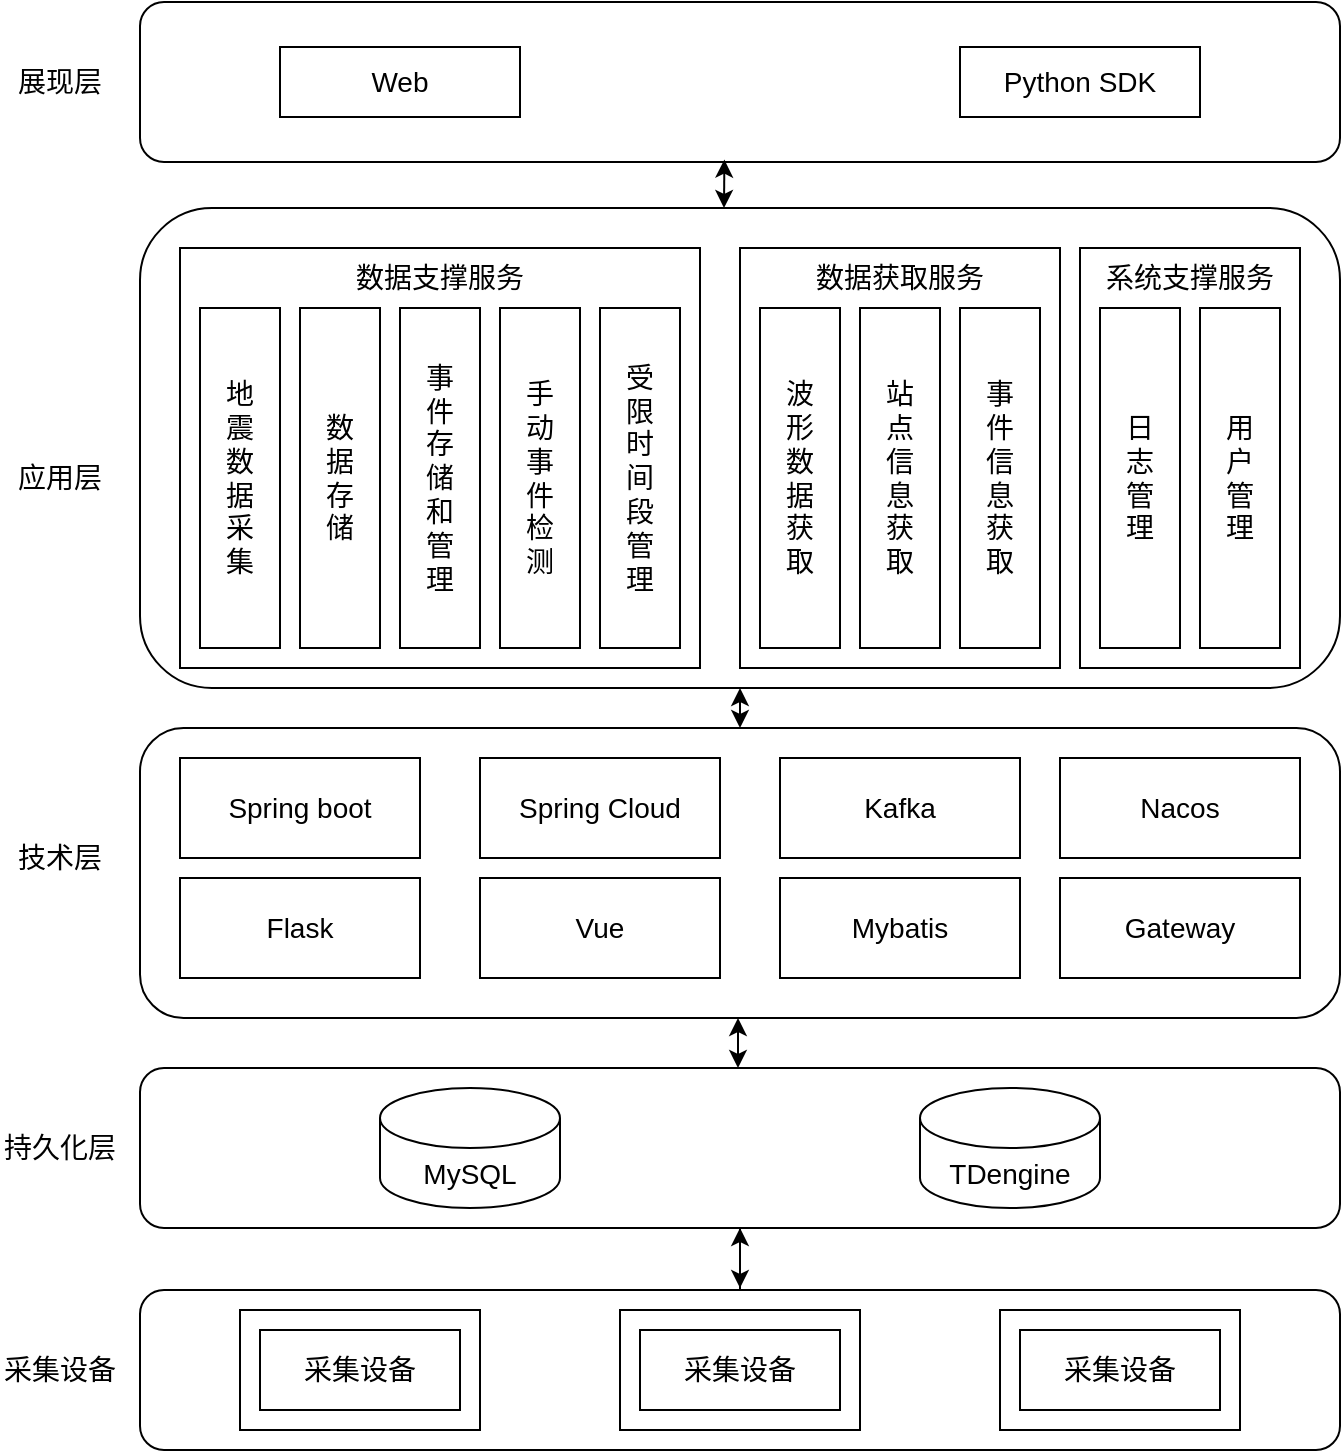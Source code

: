 <mxfile version="24.4.9" type="github">
  <diagram name="第 1 页" id="Z7_LiqJT6VRr32ZiYmep">
    <mxGraphModel dx="1562" dy="845" grid="1" gridSize="10" guides="1" tooltips="1" connect="1" arrows="1" fold="1" page="1" pageScale="1" pageWidth="827" pageHeight="1169" math="0" shadow="0">
      <root>
        <mxCell id="0" />
        <mxCell id="1" parent="0" />
        <mxCell id="Xl0Ga1pmbO1RNWtwwPbQ-1" value="" style="rounded=1;whiteSpace=wrap;html=1;fontSize=14;" parent="1" vertex="1">
          <mxGeometry x="90" y="207" width="600" height="80" as="geometry" />
        </mxCell>
        <mxCell id="Xl0Ga1pmbO1RNWtwwPbQ-2" value="Web" style="rounded=0;whiteSpace=wrap;html=1;fontSize=14;" parent="1" vertex="1">
          <mxGeometry x="160" y="229.5" width="120" height="35" as="geometry" />
        </mxCell>
        <mxCell id="Xl0Ga1pmbO1RNWtwwPbQ-3" value="Python SDK" style="rounded=0;whiteSpace=wrap;html=1;fontSize=14;" parent="1" vertex="1">
          <mxGeometry x="500" y="229.5" width="120" height="35" as="geometry" />
        </mxCell>
        <mxCell id="Xl0Ga1pmbO1RNWtwwPbQ-4" value="" style="rounded=1;whiteSpace=wrap;html=1;fontSize=14;" parent="1" vertex="1">
          <mxGeometry x="90" y="310" width="600" height="240" as="geometry" />
        </mxCell>
        <mxCell id="Xl0Ga1pmbO1RNWtwwPbQ-5" value="数据支撑服务" style="rounded=0;whiteSpace=wrap;html=1;verticalAlign=top;fontSize=14;" parent="1" vertex="1">
          <mxGeometry x="110" y="330" width="260" height="210" as="geometry" />
        </mxCell>
        <mxCell id="Xl0Ga1pmbO1RNWtwwPbQ-7" value="地&lt;div&gt;震&lt;/div&gt;&lt;div&gt;数&lt;/div&gt;&lt;div&gt;据&lt;/div&gt;&lt;div&gt;采&lt;/div&gt;&lt;div&gt;集&lt;/div&gt;" style="rounded=0;whiteSpace=wrap;html=1;fontSize=14;" parent="1" vertex="1">
          <mxGeometry x="120" y="360" width="40" height="170" as="geometry" />
        </mxCell>
        <mxCell id="Xl0Ga1pmbO1RNWtwwPbQ-8" value="数&lt;br style=&quot;font-size: 14px;&quot;&gt;据&lt;br style=&quot;font-size: 14px;&quot;&gt;存&lt;br style=&quot;font-size: 14px;&quot;&gt;储" style="rounded=0;whiteSpace=wrap;html=1;fontSize=14;" parent="1" vertex="1">
          <mxGeometry x="170" y="360" width="40" height="170" as="geometry" />
        </mxCell>
        <mxCell id="Xl0Ga1pmbO1RNWtwwPbQ-9" value="事&lt;br style=&quot;font-size: 14px;&quot;&gt;件&lt;br style=&quot;font-size: 14px;&quot;&gt;存&lt;br style=&quot;font-size: 14px;&quot;&gt;储&lt;br style=&quot;font-size: 14px;&quot;&gt;和&lt;br style=&quot;font-size: 14px;&quot;&gt;管&lt;br style=&quot;font-size: 14px;&quot;&gt;理" style="rounded=0;whiteSpace=wrap;html=1;fontSize=14;" parent="1" vertex="1">
          <mxGeometry x="220" y="360" width="40" height="170" as="geometry" />
        </mxCell>
        <mxCell id="Xl0Ga1pmbO1RNWtwwPbQ-10" value="手&lt;br style=&quot;font-size: 14px;&quot;&gt;动&lt;br style=&quot;font-size: 14px;&quot;&gt;事&lt;br style=&quot;font-size: 14px;&quot;&gt;件&lt;br style=&quot;font-size: 14px;&quot;&gt;检&lt;br style=&quot;font-size: 14px;&quot;&gt;测" style="rounded=0;whiteSpace=wrap;html=1;fontSize=14;" parent="1" vertex="1">
          <mxGeometry x="270" y="360" width="40" height="170" as="geometry" />
        </mxCell>
        <mxCell id="Xl0Ga1pmbO1RNWtwwPbQ-11" value="受&lt;br style=&quot;font-size: 14px;&quot;&gt;限&lt;br style=&quot;font-size: 14px;&quot;&gt;时&lt;br style=&quot;font-size: 14px;&quot;&gt;间&lt;br style=&quot;font-size: 14px;&quot;&gt;段&lt;br style=&quot;font-size: 14px;&quot;&gt;管&lt;br style=&quot;font-size: 14px;&quot;&gt;理" style="rounded=0;whiteSpace=wrap;html=1;fontSize=14;" parent="1" vertex="1">
          <mxGeometry x="320" y="360" width="40" height="170" as="geometry" />
        </mxCell>
        <mxCell id="Xl0Ga1pmbO1RNWtwwPbQ-12" value="数据获取服务" style="rounded=0;whiteSpace=wrap;html=1;verticalAlign=top;fontSize=14;" parent="1" vertex="1">
          <mxGeometry x="390" y="330" width="160" height="210" as="geometry" />
        </mxCell>
        <mxCell id="Xl0Ga1pmbO1RNWtwwPbQ-13" value="波&lt;br style=&quot;font-size: 14px;&quot;&gt;形&lt;br style=&quot;font-size: 14px;&quot;&gt;数&lt;br style=&quot;font-size: 14px;&quot;&gt;据&lt;br style=&quot;font-size: 14px;&quot;&gt;获&lt;br style=&quot;font-size: 14px;&quot;&gt;取" style="rounded=0;whiteSpace=wrap;html=1;fontSize=14;" parent="1" vertex="1">
          <mxGeometry x="400" y="360" width="40" height="170" as="geometry" />
        </mxCell>
        <mxCell id="Xl0Ga1pmbO1RNWtwwPbQ-14" value="站&lt;br style=&quot;font-size: 14px;&quot;&gt;点&lt;br style=&quot;font-size: 14px;&quot;&gt;信&lt;br style=&quot;font-size: 14px;&quot;&gt;息&lt;br style=&quot;font-size: 14px;&quot;&gt;获&lt;br style=&quot;font-size: 14px;&quot;&gt;取" style="rounded=0;whiteSpace=wrap;html=1;fontSize=14;" parent="1" vertex="1">
          <mxGeometry x="450" y="360" width="40" height="170" as="geometry" />
        </mxCell>
        <mxCell id="Xl0Ga1pmbO1RNWtwwPbQ-15" value="事&lt;br style=&quot;font-size: 14px;&quot;&gt;件&lt;br style=&quot;font-size: 14px;&quot;&gt;信&lt;br style=&quot;font-size: 14px;&quot;&gt;息&lt;br style=&quot;font-size: 14px;&quot;&gt;获&lt;br style=&quot;font-size: 14px;&quot;&gt;取" style="rounded=0;whiteSpace=wrap;html=1;fontSize=14;" parent="1" vertex="1">
          <mxGeometry x="500" y="360" width="40" height="170" as="geometry" />
        </mxCell>
        <mxCell id="Xl0Ga1pmbO1RNWtwwPbQ-18" value="系统支撑服务" style="rounded=0;whiteSpace=wrap;html=1;verticalAlign=top;fontSize=14;" parent="1" vertex="1">
          <mxGeometry x="560" y="330" width="110" height="210" as="geometry" />
        </mxCell>
        <mxCell id="Xl0Ga1pmbO1RNWtwwPbQ-19" value="日&lt;br style=&quot;font-size: 14px;&quot;&gt;志&lt;br style=&quot;font-size: 14px;&quot;&gt;管&lt;br style=&quot;font-size: 14px;&quot;&gt;理" style="rounded=0;whiteSpace=wrap;html=1;fontSize=14;" parent="1" vertex="1">
          <mxGeometry x="570" y="360" width="40" height="170" as="geometry" />
        </mxCell>
        <mxCell id="Xl0Ga1pmbO1RNWtwwPbQ-20" value="用&lt;br style=&quot;font-size: 14px;&quot;&gt;户&lt;br style=&quot;font-size: 14px;&quot;&gt;管&lt;br style=&quot;font-size: 14px;&quot;&gt;理" style="rounded=0;whiteSpace=wrap;html=1;fontSize=14;" parent="1" vertex="1">
          <mxGeometry x="620" y="360" width="40" height="170" as="geometry" />
        </mxCell>
        <mxCell id="Xl0Ga1pmbO1RNWtwwPbQ-22" value="" style="rounded=1;whiteSpace=wrap;html=1;fontSize=14;" parent="1" vertex="1">
          <mxGeometry x="90" y="570" width="600" height="145" as="geometry" />
        </mxCell>
        <mxCell id="Xl0Ga1pmbO1RNWtwwPbQ-24" value="Spring boot" style="rounded=0;whiteSpace=wrap;html=1;fontSize=14;" parent="1" vertex="1">
          <mxGeometry x="110" y="585" width="120" height="50" as="geometry" />
        </mxCell>
        <mxCell id="Xl0Ga1pmbO1RNWtwwPbQ-25" value="Spring Cloud" style="rounded=0;whiteSpace=wrap;html=1;fontSize=14;" parent="1" vertex="1">
          <mxGeometry x="260" y="585" width="120" height="50" as="geometry" />
        </mxCell>
        <mxCell id="Xl0Ga1pmbO1RNWtwwPbQ-26" value="Kafka" style="rounded=0;whiteSpace=wrap;html=1;fontSize=14;" parent="1" vertex="1">
          <mxGeometry x="410" y="585" width="120" height="50" as="geometry" />
        </mxCell>
        <mxCell id="Xl0Ga1pmbO1RNWtwwPbQ-27" value="Nacos" style="rounded=0;whiteSpace=wrap;html=1;fontSize=14;" parent="1" vertex="1">
          <mxGeometry x="550" y="585" width="120" height="50" as="geometry" />
        </mxCell>
        <mxCell id="Xl0Ga1pmbO1RNWtwwPbQ-30" value="Flask" style="rounded=0;whiteSpace=wrap;html=1;fontSize=14;" parent="1" vertex="1">
          <mxGeometry x="110" y="645" width="120" height="50" as="geometry" />
        </mxCell>
        <mxCell id="Xl0Ga1pmbO1RNWtwwPbQ-31" value="Vue" style="rounded=0;whiteSpace=wrap;html=1;fontSize=14;" parent="1" vertex="1">
          <mxGeometry x="260" y="645" width="120" height="50" as="geometry" />
        </mxCell>
        <mxCell id="Xl0Ga1pmbO1RNWtwwPbQ-32" value="Mybatis" style="rounded=0;whiteSpace=wrap;html=1;fontSize=14;" parent="1" vertex="1">
          <mxGeometry x="410" y="645" width="120" height="50" as="geometry" />
        </mxCell>
        <mxCell id="Xl0Ga1pmbO1RNWtwwPbQ-33" value="Gateway" style="rounded=0;whiteSpace=wrap;html=1;fontSize=14;" parent="1" vertex="1">
          <mxGeometry x="550" y="645" width="120" height="50" as="geometry" />
        </mxCell>
        <mxCell id="kDQ1DhWR6xckrZwLvhur-3" value="" style="edgeStyle=orthogonalEdgeStyle;rounded=0;orthogonalLoop=1;jettySize=auto;html=1;fontSize=14;" parent="1" source="Xl0Ga1pmbO1RNWtwwPbQ-34" target="Xl0Ga1pmbO1RNWtwwPbQ-45" edge="1">
          <mxGeometry relative="1" as="geometry" />
        </mxCell>
        <mxCell id="Xl0Ga1pmbO1RNWtwwPbQ-34" value="" style="rounded=1;whiteSpace=wrap;html=1;fontSize=14;" parent="1" vertex="1">
          <mxGeometry x="90" y="740" width="600" height="80" as="geometry" />
        </mxCell>
        <mxCell id="Xl0Ga1pmbO1RNWtwwPbQ-37" value="MySQL" style="shape=cylinder3;whiteSpace=wrap;html=1;boundedLbl=1;backgroundOutline=1;size=15;fontSize=14;" parent="1" vertex="1">
          <mxGeometry x="210" y="750" width="90" height="60" as="geometry" />
        </mxCell>
        <mxCell id="Xl0Ga1pmbO1RNWtwwPbQ-38" value="TDengine" style="shape=cylinder3;whiteSpace=wrap;html=1;boundedLbl=1;backgroundOutline=1;size=15;fontSize=14;" parent="1" vertex="1">
          <mxGeometry x="480" y="750" width="90" height="60" as="geometry" />
        </mxCell>
        <mxCell id="Xl0Ga1pmbO1RNWtwwPbQ-39" value="" style="rounded=1;whiteSpace=wrap;html=1;fontSize=14;" parent="1" vertex="1">
          <mxGeometry x="90" y="851" width="600" height="80" as="geometry" />
        </mxCell>
        <mxCell id="Xl0Ga1pmbO1RNWtwwPbQ-42" value="" style="rounded=0;whiteSpace=wrap;html=1;fontSize=14;" parent="1" vertex="1">
          <mxGeometry x="140" y="861" width="120" height="60" as="geometry" />
        </mxCell>
        <mxCell id="Xl0Ga1pmbO1RNWtwwPbQ-43" value="采集设备" style="rounded=0;whiteSpace=wrap;html=1;fontSize=14;" parent="1" vertex="1">
          <mxGeometry x="150" y="871" width="100" height="40" as="geometry" />
        </mxCell>
        <mxCell id="Xl0Ga1pmbO1RNWtwwPbQ-44" value="" style="rounded=0;whiteSpace=wrap;html=1;fontSize=14;" parent="1" vertex="1">
          <mxGeometry x="330" y="861" width="120" height="60" as="geometry" />
        </mxCell>
        <mxCell id="Xl0Ga1pmbO1RNWtwwPbQ-45" value="采集设备" style="rounded=0;whiteSpace=wrap;html=1;fontSize=14;" parent="1" vertex="1">
          <mxGeometry x="340" y="871" width="100" height="40" as="geometry" />
        </mxCell>
        <mxCell id="Xl0Ga1pmbO1RNWtwwPbQ-46" value="" style="rounded=0;whiteSpace=wrap;html=1;fontSize=14;" parent="1" vertex="1">
          <mxGeometry x="520" y="861" width="120" height="60" as="geometry" />
        </mxCell>
        <mxCell id="Xl0Ga1pmbO1RNWtwwPbQ-47" value="采集设备" style="rounded=0;whiteSpace=wrap;html=1;fontSize=14;" parent="1" vertex="1">
          <mxGeometry x="530" y="871" width="100" height="40" as="geometry" />
        </mxCell>
        <mxCell id="Xl0Ga1pmbO1RNWtwwPbQ-51" value="展现层" style="text;html=1;strokeColor=none;fillColor=none;align=center;verticalAlign=middle;whiteSpace=wrap;rounded=0;fontSize=14;" parent="1" vertex="1">
          <mxGeometry x="20" y="232" width="60" height="30" as="geometry" />
        </mxCell>
        <mxCell id="Xl0Ga1pmbO1RNWtwwPbQ-52" value="应用层" style="text;html=1;strokeColor=none;fillColor=none;align=center;verticalAlign=middle;whiteSpace=wrap;rounded=0;fontSize=14;" parent="1" vertex="1">
          <mxGeometry x="20" y="430" width="60" height="30" as="geometry" />
        </mxCell>
        <mxCell id="Xl0Ga1pmbO1RNWtwwPbQ-53" value="技术层" style="text;html=1;strokeColor=none;fillColor=none;align=center;verticalAlign=middle;whiteSpace=wrap;rounded=0;fontSize=14;" parent="1" vertex="1">
          <mxGeometry x="20" y="620" width="60" height="30" as="geometry" />
        </mxCell>
        <mxCell id="Xl0Ga1pmbO1RNWtwwPbQ-54" value="持久化层" style="text;html=1;strokeColor=none;fillColor=none;align=center;verticalAlign=middle;whiteSpace=wrap;rounded=0;fontSize=14;" parent="1" vertex="1">
          <mxGeometry x="20" y="765" width="60" height="30" as="geometry" />
        </mxCell>
        <mxCell id="Xl0Ga1pmbO1RNWtwwPbQ-55" value="采集设备" style="text;html=1;strokeColor=none;fillColor=none;align=center;verticalAlign=middle;whiteSpace=wrap;rounded=0;fontSize=14;" parent="1" vertex="1">
          <mxGeometry x="20" y="876" width="60" height="30" as="geometry" />
        </mxCell>
        <mxCell id="kDQ1DhWR6xckrZwLvhur-2" value="" style="endArrow=classic;startArrow=classic;html=1;rounded=0;entryX=0.5;entryY=1;entryDx=0;entryDy=0;fontSize=14;" parent="1" target="Xl0Ga1pmbO1RNWtwwPbQ-34" edge="1">
          <mxGeometry width="50" height="50" relative="1" as="geometry">
            <mxPoint x="390" y="850" as="sourcePoint" />
            <mxPoint x="410" y="810" as="targetPoint" />
          </mxGeometry>
        </mxCell>
        <mxCell id="kDQ1DhWR6xckrZwLvhur-4" value="" style="endArrow=classic;startArrow=classic;html=1;rounded=0;entryX=0.5;entryY=1;entryDx=0;entryDy=0;fontSize=14;" parent="1" edge="1">
          <mxGeometry width="50" height="50" relative="1" as="geometry">
            <mxPoint x="389" y="740" as="sourcePoint" />
            <mxPoint x="389" y="715" as="targetPoint" />
          </mxGeometry>
        </mxCell>
        <mxCell id="kDQ1DhWR6xckrZwLvhur-6" value="" style="endArrow=classic;startArrow=classic;html=1;rounded=0;entryX=0.5;entryY=1;entryDx=0;entryDy=0;fontSize=14;" parent="1" target="Xl0Ga1pmbO1RNWtwwPbQ-4" edge="1">
          <mxGeometry width="50" height="50" relative="1" as="geometry">
            <mxPoint x="390" y="570" as="sourcePoint" />
            <mxPoint x="399" y="725" as="targetPoint" />
          </mxGeometry>
        </mxCell>
        <mxCell id="kDQ1DhWR6xckrZwLvhur-7" value="" style="endArrow=classic;startArrow=classic;html=1;rounded=0;entryX=0.487;entryY=0.985;entryDx=0;entryDy=0;entryPerimeter=0;fontSize=14;" parent="1" target="Xl0Ga1pmbO1RNWtwwPbQ-1" edge="1">
          <mxGeometry width="50" height="50" relative="1" as="geometry">
            <mxPoint x="382" y="310" as="sourcePoint" />
            <mxPoint x="400" y="560" as="targetPoint" />
          </mxGeometry>
        </mxCell>
      </root>
    </mxGraphModel>
  </diagram>
</mxfile>
